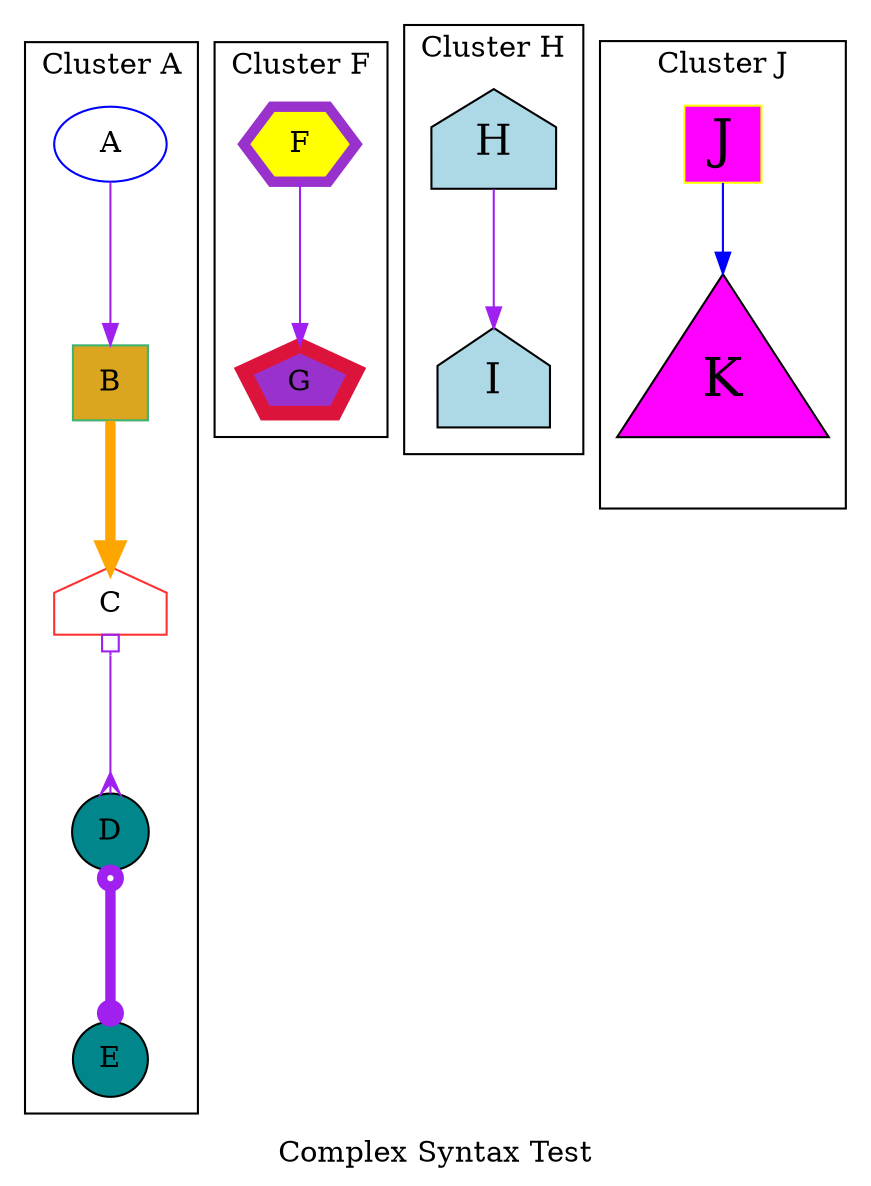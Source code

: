 strict digraph graph_55
{
graph [ label="Complex Syntax Test" rankdir="TB" ]

subgraph "cluster A"
{
graph [ label="Cluster A" rankdir="TB" ]

"A" [ color="blue" ]
"B" [ color="mediumseagreen" fillcolor="goldenrod" shape="square" style="filled" ]
"A" -> "B" [ color="purple" label="" ]
"B" [ color="mediumseagreen" fillcolor="goldenrod" shape="square" style="filled" ]
"C" [ color="firebrick1" shape="house" ]
"B" -> "C" [ color="orange" label="" penwidth="5" ]
"C" [ color="firebrick1" shape="house" ]
"D" [ fillcolor="turquoise4" shape="circle" style="filled" ]
"C" -> "D" [ arrowhead="crow" arrowtail="obox" color="purple" dir="both" label="" minlen="2" ]
"D" [ fillcolor="turquoise4" shape="circle" style="filled" ]
"E" [ fillcolor="turquoise4" shape="circle" style="filled" ]
"D" -> "E" [ arrowhead="dot" arrowtail="odot" color="purple" dir="both" label="" minlen="2" penwidth="5" ]
}

subgraph "cluster F"
{
graph [ label="Cluster F" rankdir="TB" ]

"F" [ color="darkorchid" fillcolor="yellow" penwidth="5" shape="hexagon" style="filled" ]
"G" [ color="crimson" fillcolor="darkorchid" penwidth="7" shape="pentagon" style="filled" ]
"F" -> "G" [ color="purple" label="" ]
}

subgraph "cluster H"
{
graph [ label="Cluster H" rankdir="TB" ]

"H" [ fillcolor="lightblue" fontsize="20" shape="house" style="filled" ]
"I" [ fillcolor="lightblue" fontsize="20" shape="house" style="filled" ]
"H" -> "I" [ color="purple" label="" ]
}

subgraph "cluster J"
{
graph [ label="Cluster J" rankdir="TB" ]

"J" [ color="yellow" fillcolor="magenta" fontsize="26" shape="square" style="filled" ]
"K" [ fillcolor="magenta" fontsize="26" shape="triangle" style="filled" ]
"J" -> "K" [ color="blue" label="" ]
}
}
